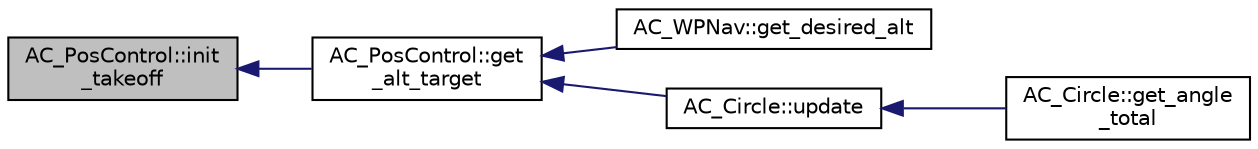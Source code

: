 digraph "AC_PosControl::init_takeoff"
{
 // INTERACTIVE_SVG=YES
  edge [fontname="Helvetica",fontsize="10",labelfontname="Helvetica",labelfontsize="10"];
  node [fontname="Helvetica",fontsize="10",shape=record];
  rankdir="LR";
  Node1 [label="AC_PosControl::init\l_takeoff",height=0.2,width=0.4,color="black", fillcolor="grey75", style="filled", fontcolor="black"];
  Node1 -> Node2 [dir="back",color="midnightblue",fontsize="10",style="solid",fontname="Helvetica"];
  Node2 [label="AC_PosControl::get\l_alt_target",height=0.2,width=0.4,color="black", fillcolor="white", style="filled",URL="$classAC__PosControl.html#a9113b44ed876dd2d9a326eb59f3d625a"];
  Node2 -> Node3 [dir="back",color="midnightblue",fontsize="10",style="solid",fontname="Helvetica"];
  Node3 [label="AC_WPNav::get_desired_alt",height=0.2,width=0.4,color="black", fillcolor="white", style="filled",URL="$classAC__WPNav.html#a8542028b741ca81881b9e00d42cc2eea",tooltip="get_desired_alt - get desired altitude (in cm above home) from loiter or wp controller which should b..."];
  Node2 -> Node4 [dir="back",color="midnightblue",fontsize="10",style="solid",fontname="Helvetica"];
  Node4 [label="AC_Circle::update",height=0.2,width=0.4,color="black", fillcolor="white", style="filled",URL="$classAC__Circle.html#ad28205982ae7bc5f1e72f5285696c99b",tooltip="update - update circle controller "];
  Node4 -> Node5 [dir="back",color="midnightblue",fontsize="10",style="solid",fontname="Helvetica"];
  Node5 [label="AC_Circle::get_angle\l_total",height=0.2,width=0.4,color="black", fillcolor="white", style="filled",URL="$classAC__Circle.html#a176fe6b798510eb180d35f62d7f6487c",tooltip="get_angle_total - return total angle in radians that vehicle has circled "];
}
